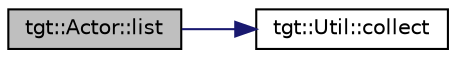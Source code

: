 digraph "tgt::Actor::list"
{
 // LATEX_PDF_SIZE
  edge [fontname="Helvetica",fontsize="10",labelfontname="Helvetica",labelfontsize="10"];
  node [fontname="Helvetica",fontsize="10",shape=record];
  rankdir="LR";
  Node1 [label="tgt::Actor::list",height=0.2,width=0.4,color="black", fillcolor="grey75", style="filled", fontcolor="black",tooltip=" "];
  Node1 -> Node2 [color="midnightblue",fontsize="10",style="solid",fontname="Helvetica"];
  Node2 [label="tgt::Util::collect",height=0.2,width=0.4,color="black", fillcolor="white", style="filled",URL="$namespacetgt_1_1_util.html#a039a3c1faf310c1209d935725ba01a03",tooltip=" "];
}
